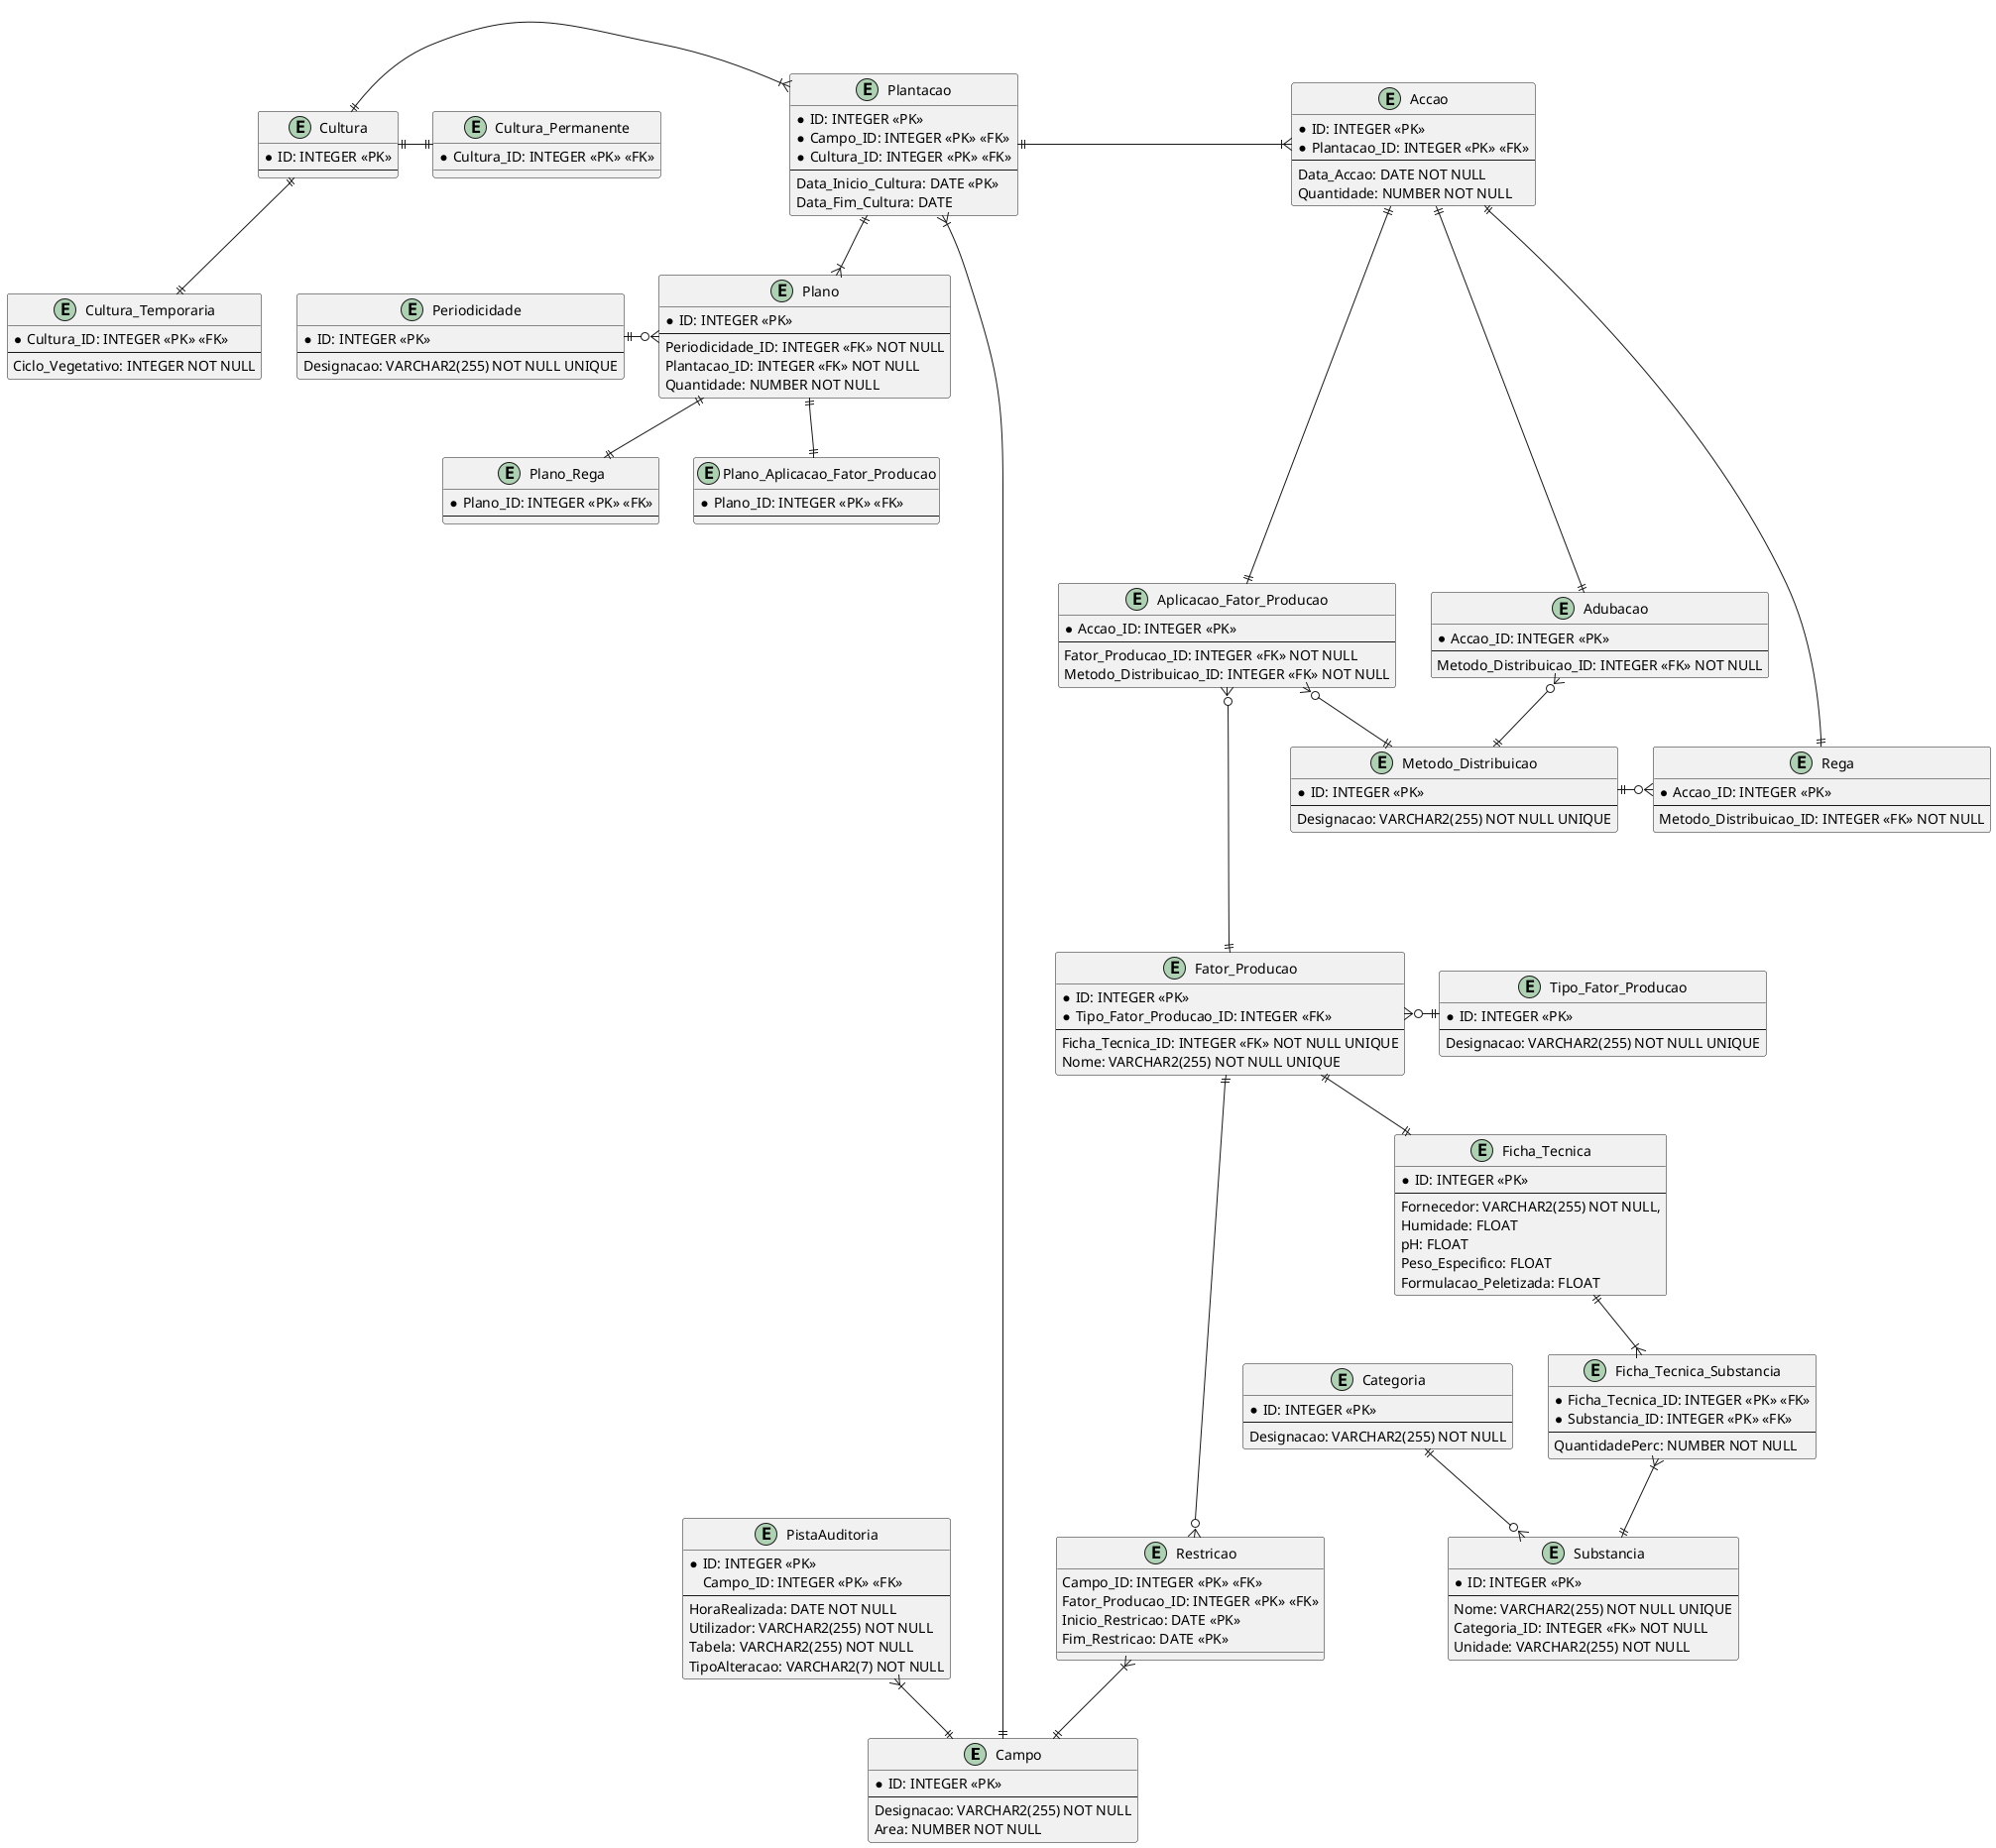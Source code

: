 @startuml Quinta-Manutenção

/'TODO #1:- Verificar se a Designação de um Campo é única e se estas 
devem seguir um conjunto de regras;'/
/'TODO #2:- Determinar o valor minímo de uma qualquer Área;'/
/'Constraints:- [[Area, CHECK(Area > Mínimo)]]'/
entity Campo {
    * ID: INTEGER <<PK>>
    --
    Designacao: VARCHAR2(255) NOT NULL
    Area: NUMBER NOT NULL
}

/'Triggers:-
    #1: Verificar que uma Cultura não é simultaneamente uma Cultura_Temporaria
    e Cultura_Permanente;'/
entity Cultura {
    * ID: INTEGER <<PK>>
    --
}

/'Contraints:- [[Ciclo_Vegetativo, CHECK(Ciclo_Vegetativo > 0)], 
[Ciclo_Vegetativo, CHECK(Ciclo_Vegetativo < 12)]]'/
entity Cultura_Temporaria {
    * Cultura_ID: INTEGER <<PK>> <<FK>>
    --
    Ciclo_Vegetativo: INTEGER NOT NULL
}

entity Cultura_Permanente {
    * Cultura_ID: INTEGER <<PK>> <<FK>>
}

/'Constraints:- [[Campo_ID, Data_Inicio_Cultura, UNIQUE(Campo_ID, Data_Inicio_Cultura)], 
[Data_Fim_Cultura, CHECK(Data_Fim_Cultura < Data_Inicio_Cultura)]]'/
entity Plantacao {
    * ID: INTEGER <<PK>>
    * Campo_ID: INTEGER <<PK>> <<FK>>
    * Cultura_ID: INTEGER <<PK>> <<FK>>
    --
    Data_Inicio_Cultura: DATE <<PK>>
    Data_Fim_Cultura: DATE
}

/'Constraints:- [[Quantidade, CHECK(Quantidade > 0)]]'/
entity Accao {
    * ID: INTEGER <<PK>>
    *Plantacao_ID: INTEGER <<PK>> <<FK>>
    --
    Data_Accao: DATE NOT NULL
    Quantidade: NUMBER NOT NULL
}

entity Metodo_Distribuicao {
    * ID: INTEGER <<PK>>
    --
    Designacao: VARCHAR2(255) NOT NULL UNIQUE
}

entity Rega {
    * Accao_ID: INTEGER <<PK>>
    --
    Metodo_Distribuicao_ID: INTEGER <<FK>> NOT NULL
}

entity Adubacao {
    * Accao_ID: INTEGER <<PK>>
    --
    Metodo_Distribuicao_ID: INTEGER <<FK>> NOT NULL
}

entity Categoria{
     * ID: INTEGER <<PK>>
    --
    Designacao: VARCHAR2(255) NOT NULL
}

entity Aplicacao_Fator_Producao {
    * Accao_ID: INTEGER <<PK>>
    --
    Fator_Producao_ID: INTEGER <<FK>> NOT NULL
    Metodo_Distribuicao_ID: INTEGER <<FK>> NOT NULL
}

entity Restricao {
    Campo_ID: INTEGER <<PK>> <<FK>>
    Fator_Producao_ID: INTEGER <<PK>> <<FK>>
    Inicio_Restricao: DATE <<PK>>
    Fim_Restricao: DATE <<PK>>
}

entity Fator_Producao {
    * ID: INTEGER <<PK>>
    *Tipo_Fator_Producao_ID: INTEGER <<FK>>
    --
    Ficha_Tecnica_ID: INTEGER <<FK>> NOT NULL UNIQUE
    Nome: VARCHAR2(255) NOT NULL UNIQUE
}


entity Tipo_Fator_Producao {
    * ID: INTEGER <<PK>>
    --
    Designacao: VARCHAR2(255) NOT NULL UNIQUE
}

entity Ficha_Tecnica {
    * ID: INTEGER <<PK>>
    --
    Fornecedor: VARCHAR2(255) NOT NULL,
    Humidade: FLOAT
    pH: FLOAT
    Peso_Especifico: FLOAT
    Formulacao_Peletizada: FLOAT
}

entity Ficha_Tecnica_Substancia {
    * Ficha_Tecnica_ID: INTEGER <<PK>> <<FK>>
    * Substancia_ID: INTEGER <<PK>> <<FK>>
    --
    QuantidadePerc: NUMBER NOT NULL
}

entity Substancia {
    * ID: INTEGER <<PK>>
    --
    Nome: VARCHAR2(255) NOT NULL UNIQUE
    Categoria_ID: INTEGER <<FK>> NOT NULL
    Unidade: VARCHAR2(255) NOT NULL
}

entity Plano {
    * ID: INTEGER <<PK>>
    --
    Periodicidade_ID: INTEGER <<FK>> NOT NULL
    Plantacao_ID: INTEGER <<FK>> NOT NULL
    Quantidade: NUMBER NOT NULL
}

entity Periodicidade {
    * ID: INTEGER <<PK>>
    --
    Designacao: VARCHAR2(255) NOT NULL UNIQUE
}

entity Plano_Rega {
    * Plano_ID: INTEGER <<PK>> <<FK>>
    --
}

entity Plano_Aplicacao_Fator_Producao {
    * Plano_ID: INTEGER <<PK>> <<FK>>
    --
}
entity PistaAuditoria{
    * ID: INTEGER <<PK>>
    Campo_ID: INTEGER <<PK>> <<FK>>
    --
    HoraRealizada: DATE NOT NULL
    Utilizador: VARCHAR2(255) NOT NULL
    Tabela: VARCHAR2(255) NOT NULL
    TipoAlteracao: VARCHAR2(7) NOT NULL
}


Campo ||-d-|{ Plantacao
Campo ||-u-|{ Restricao
Campo ||-u-|{ PistaAuditoria

Cultura ||-r-|{ Plantacao

Plantacao ||-r-|{ Accao
Plantacao ||-d-|{ Plano

Accao ||--d--|| Rega
Accao ||--d--|| Aplicacao_Fator_Producao
Accao ||--d--|| Adubacao

Metodo_Distribuicao ||-r-o{ Rega
Metodo_Distribuicao ||-l-o{ Aplicacao_Fator_Producao
Metodo_Distribuicao ||-u-o{ Adubacao

Tipo_Fator_Producao ||-l-o{ Fator_Producao
Categoria ||-d-o{ Substancia

Fator_Producao ||-d-|| Ficha_Tecnica
Fator_Producao ||--u--o{ Aplicacao_Fator_Producao
Fator_Producao ||--d--o{ Restricao

Ficha_Tecnica ||-d-|{ Ficha_Tecnica_Substancia

Substancia ||-u-|{ Ficha_Tecnica_Substancia

Periodicidade ||-r-o{ Plano

Plano_Rega ||-u-|| Plano

Plano_Aplicacao_Fator_Producao ||-u-|| Plano

Cultura ||-d-|| Cultura_Temporaria
Cultura ||-r-|| Cultura_Permanente

@enduml